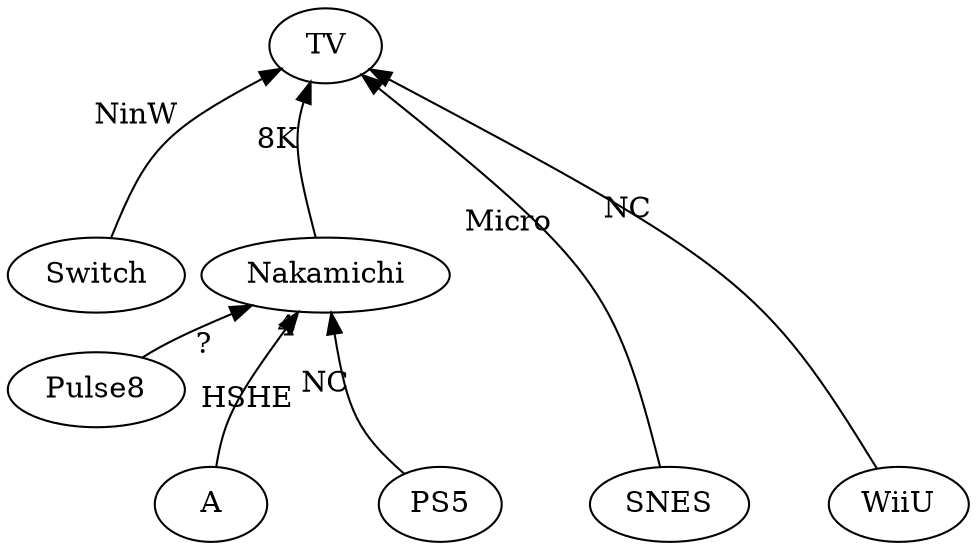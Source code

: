 digraph {
  layout=neato
  splines=curved
  overlap=false
  outputorder=nodesfirst

  tv [label=TV pos="0,0!"];
  nakamichi [label="Nakamichi" pos="0,-2!"];
  ps5 [label="PS5" pos="1,-4!"];
  switch [label="Switch" pos="-2,-2!"];
  snes [label="SNES" pos="3,-4!"];
  wiiu [label="WiiU" pos="5,-4!"];
  a [label="A" pos="-1,-4!"];
  pulse8 [label="Pulse8" pos="-2,-3!"];

  nakamichi -> tv [label="8K" taillabel="" headlabel=""];
  ps5 -> nakamichi [label="NC" taillabel="" headlabel=""];
  switch -> tv [label="NinW" taillabel="" headlabel=""];
  snes -> tv [label="Micro" taillabel="" headlabel=""];
  wiiu -> tv [label="NC" taillabel="" headlabel=""];
  pulse8 -> nakamichi [label="?" taillabel="" headlabel=""];
  a -> nakamichi [label="HSHE" taillabel="" headlabel="4"];
}

// HSHE = High-speed HDMI with ethernet
// ? = Mystery cable
// NC = No cable
// NinW = Nintendo White cable

// Need PS5 Cable
// Need WiiU Cable
// Need PC to Nakamichi
// Move PC to WiiU

// Monoprice 8K Certified Ultra High Speed HDMI Cable - Braided
// HDMI 2.1, 8K@60Hz, 4K@120Hz, 48Gbps, HDR, VRR, CL2 In-Wall Rated, 3ft, Black (1 Pack)
// https://a.co/d/hqQrR1z

